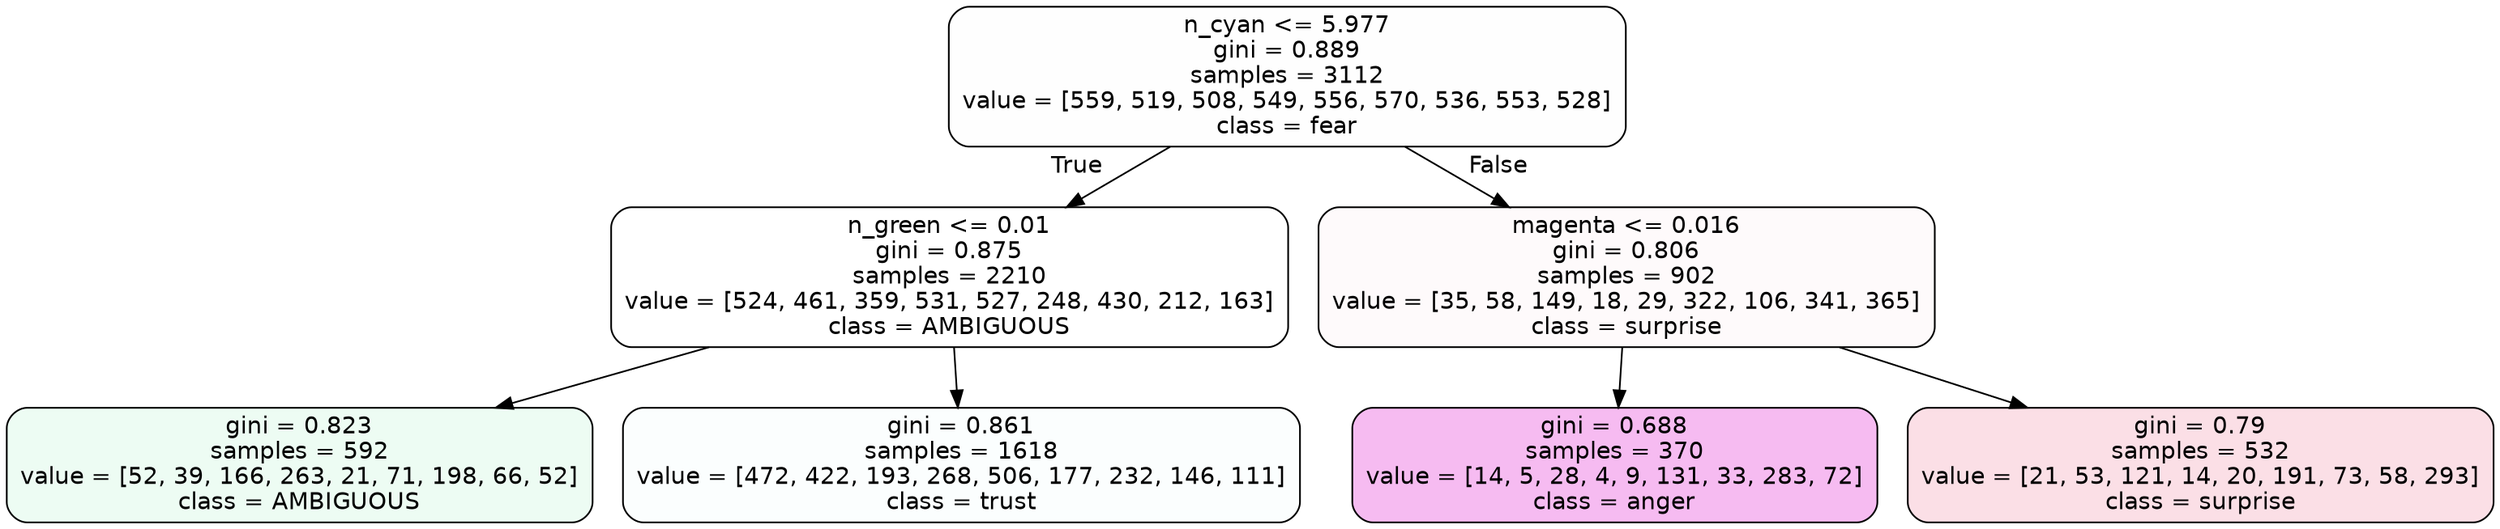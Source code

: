 digraph Tree {
node [shape=box, style="filled, rounded", color="black", fontname=helvetica] ;
edge [fontname=helvetica] ;
0 [label="n_cyan <= 5.977\ngini = 0.889\nsamples = 3112\nvalue = [559, 519, 508, 549, 556, 570, 536, 553, 528]\nclass = fear", fillcolor="#3964e501"] ;
1 [label="n_green <= 0.01\ngini = 0.875\nsamples = 2210\nvalue = [524, 461, 359, 531, 527, 248, 430, 212, 163]\nclass = AMBIGUOUS", fillcolor="#39e58100"] ;
0 -> 1 [labeldistance=2.5, labelangle=45, headlabel="True"] ;
2 [label="gini = 0.823\nsamples = 592\nvalue = [52, 39, 166, 263, 21, 71, 198, 66, 52]\nclass = AMBIGUOUS", fillcolor="#39e58117"] ;
1 -> 2 ;
3 [label="gini = 0.861\nsamples = 1618\nvalue = [472, 422, 193, 268, 506, 177, 232, 146, 111]\nclass = trust", fillcolor="#39d7e504"] ;
1 -> 3 ;
4 [label="magenta <= 0.016\ngini = 0.806\nsamples = 902\nvalue = [35, 58, 149, 18, 29, 322, 106, 341, 365]\nclass = surprise", fillcolor="#e5396406"] ;
0 -> 4 [labeldistance=2.5, labelangle=-45, headlabel="False"] ;
5 [label="gini = 0.688\nsamples = 370\nvalue = [14, 5, 28, 4, 9, 131, 33, 283, 72]\nclass = anger", fillcolor="#e539d757"] ;
4 -> 5 ;
6 [label="gini = 0.79\nsamples = 532\nvalue = [21, 53, 121, 14, 20, 191, 73, 58, 293]\nclass = surprise", fillcolor="#e5396428"] ;
4 -> 6 ;
}